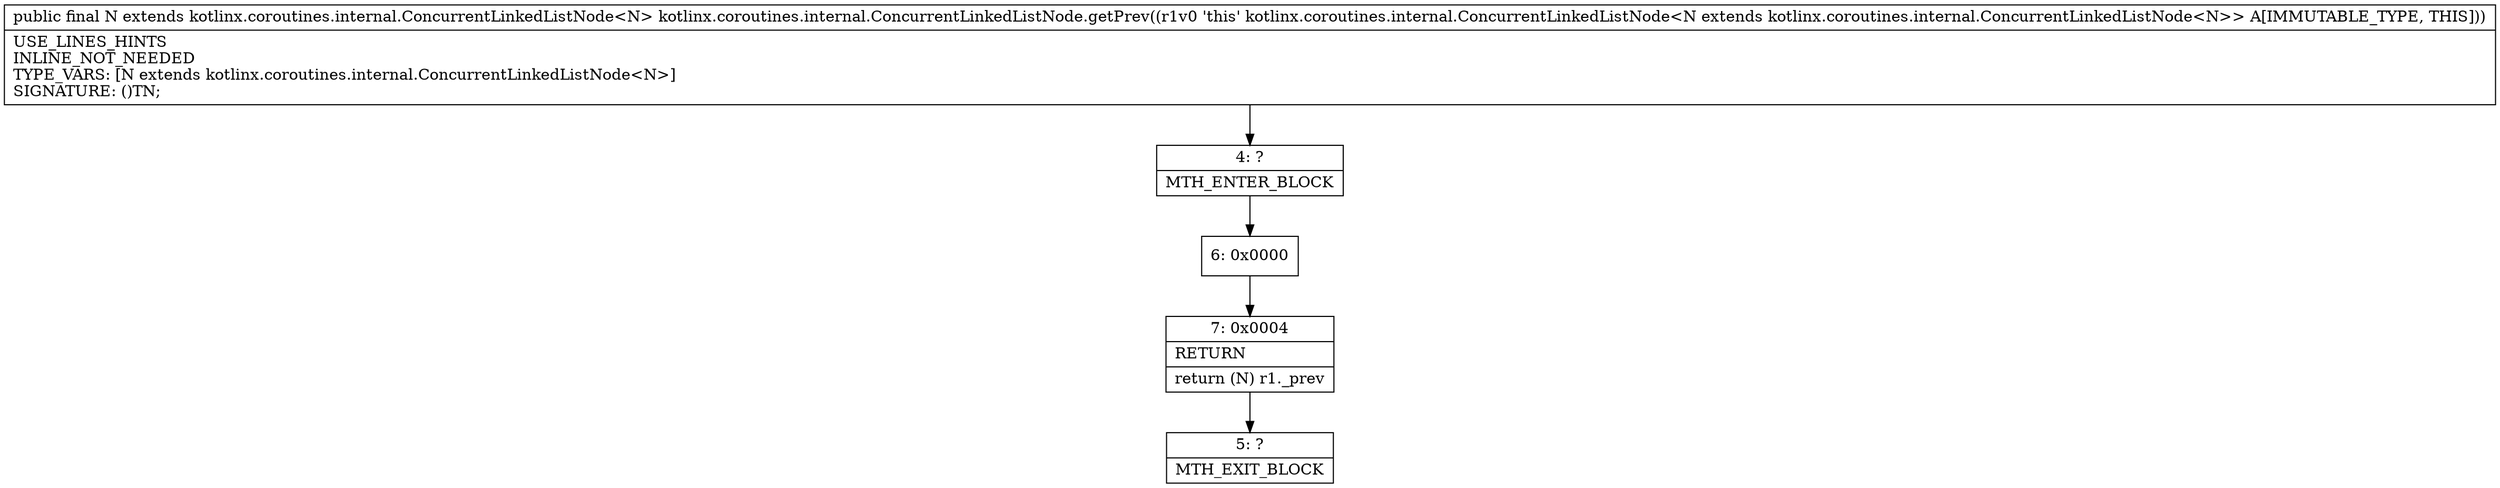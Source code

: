 digraph "CFG forkotlinx.coroutines.internal.ConcurrentLinkedListNode.getPrev()Lkotlinx\/coroutines\/internal\/ConcurrentLinkedListNode;" {
Node_4 [shape=record,label="{4\:\ ?|MTH_ENTER_BLOCK\l}"];
Node_6 [shape=record,label="{6\:\ 0x0000}"];
Node_7 [shape=record,label="{7\:\ 0x0004|RETURN\l|return (N) r1._prev\l}"];
Node_5 [shape=record,label="{5\:\ ?|MTH_EXIT_BLOCK\l}"];
MethodNode[shape=record,label="{public final N extends kotlinx.coroutines.internal.ConcurrentLinkedListNode\<N\> kotlinx.coroutines.internal.ConcurrentLinkedListNode.getPrev((r1v0 'this' kotlinx.coroutines.internal.ConcurrentLinkedListNode\<N extends kotlinx.coroutines.internal.ConcurrentLinkedListNode\<N\>\> A[IMMUTABLE_TYPE, THIS]))  | USE_LINES_HINTS\lINLINE_NOT_NEEDED\lTYPE_VARS: [N extends kotlinx.coroutines.internal.ConcurrentLinkedListNode\<N\>]\lSIGNATURE: ()TN;\l}"];
MethodNode -> Node_4;Node_4 -> Node_6;
Node_6 -> Node_7;
Node_7 -> Node_5;
}

